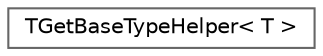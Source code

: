 digraph "Graphical Class Hierarchy"
{
 // INTERACTIVE_SVG=YES
 // LATEX_PDF_SIZE
  bgcolor="transparent";
  edge [fontname=Helvetica,fontsize=10,labelfontname=Helvetica,labelfontsize=10];
  node [fontname=Helvetica,fontsize=10,shape=box,height=0.2,width=0.4];
  rankdir="LR";
  Node0 [id="Node000000",label="TGetBaseTypeHelper\< T \>",height=0.2,width=0.4,color="grey40", fillcolor="white", style="filled",URL="$de/d81/structTGetBaseTypeHelper.html",tooltip=" "];
}
